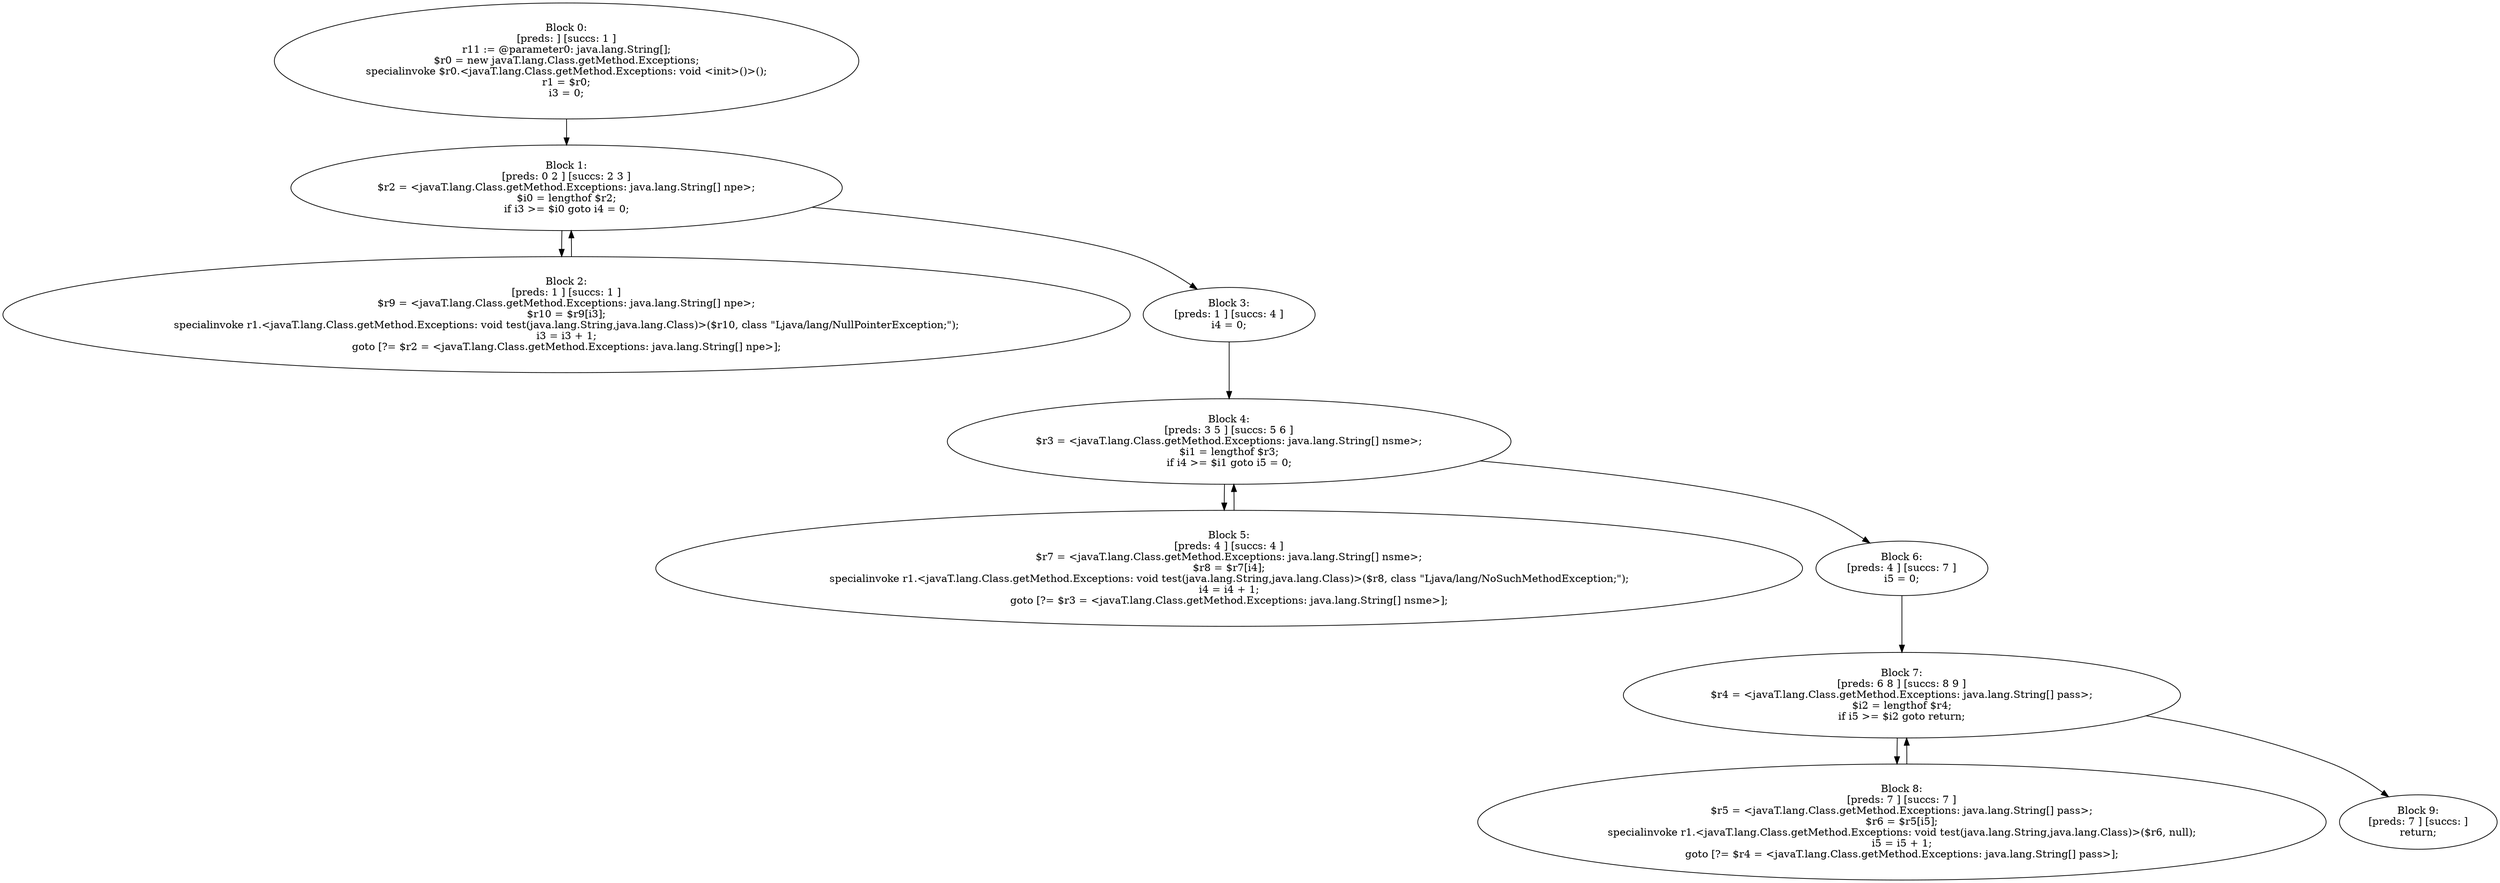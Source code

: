 digraph "unitGraph" {
    "Block 0:
[preds: ] [succs: 1 ]
r11 := @parameter0: java.lang.String[];
$r0 = new javaT.lang.Class.getMethod.Exceptions;
specialinvoke $r0.<javaT.lang.Class.getMethod.Exceptions: void <init>()>();
r1 = $r0;
i3 = 0;
"
    "Block 1:
[preds: 0 2 ] [succs: 2 3 ]
$r2 = <javaT.lang.Class.getMethod.Exceptions: java.lang.String[] npe>;
$i0 = lengthof $r2;
if i3 >= $i0 goto i4 = 0;
"
    "Block 2:
[preds: 1 ] [succs: 1 ]
$r9 = <javaT.lang.Class.getMethod.Exceptions: java.lang.String[] npe>;
$r10 = $r9[i3];
specialinvoke r1.<javaT.lang.Class.getMethod.Exceptions: void test(java.lang.String,java.lang.Class)>($r10, class \"Ljava/lang/NullPointerException;\");
i3 = i3 + 1;
goto [?= $r2 = <javaT.lang.Class.getMethod.Exceptions: java.lang.String[] npe>];
"
    "Block 3:
[preds: 1 ] [succs: 4 ]
i4 = 0;
"
    "Block 4:
[preds: 3 5 ] [succs: 5 6 ]
$r3 = <javaT.lang.Class.getMethod.Exceptions: java.lang.String[] nsme>;
$i1 = lengthof $r3;
if i4 >= $i1 goto i5 = 0;
"
    "Block 5:
[preds: 4 ] [succs: 4 ]
$r7 = <javaT.lang.Class.getMethod.Exceptions: java.lang.String[] nsme>;
$r8 = $r7[i4];
specialinvoke r1.<javaT.lang.Class.getMethod.Exceptions: void test(java.lang.String,java.lang.Class)>($r8, class \"Ljava/lang/NoSuchMethodException;\");
i4 = i4 + 1;
goto [?= $r3 = <javaT.lang.Class.getMethod.Exceptions: java.lang.String[] nsme>];
"
    "Block 6:
[preds: 4 ] [succs: 7 ]
i5 = 0;
"
    "Block 7:
[preds: 6 8 ] [succs: 8 9 ]
$r4 = <javaT.lang.Class.getMethod.Exceptions: java.lang.String[] pass>;
$i2 = lengthof $r4;
if i5 >= $i2 goto return;
"
    "Block 8:
[preds: 7 ] [succs: 7 ]
$r5 = <javaT.lang.Class.getMethod.Exceptions: java.lang.String[] pass>;
$r6 = $r5[i5];
specialinvoke r1.<javaT.lang.Class.getMethod.Exceptions: void test(java.lang.String,java.lang.Class)>($r6, null);
i5 = i5 + 1;
goto [?= $r4 = <javaT.lang.Class.getMethod.Exceptions: java.lang.String[] pass>];
"
    "Block 9:
[preds: 7 ] [succs: ]
return;
"
    "Block 0:
[preds: ] [succs: 1 ]
r11 := @parameter0: java.lang.String[];
$r0 = new javaT.lang.Class.getMethod.Exceptions;
specialinvoke $r0.<javaT.lang.Class.getMethod.Exceptions: void <init>()>();
r1 = $r0;
i3 = 0;
"->"Block 1:
[preds: 0 2 ] [succs: 2 3 ]
$r2 = <javaT.lang.Class.getMethod.Exceptions: java.lang.String[] npe>;
$i0 = lengthof $r2;
if i3 >= $i0 goto i4 = 0;
";
    "Block 1:
[preds: 0 2 ] [succs: 2 3 ]
$r2 = <javaT.lang.Class.getMethod.Exceptions: java.lang.String[] npe>;
$i0 = lengthof $r2;
if i3 >= $i0 goto i4 = 0;
"->"Block 2:
[preds: 1 ] [succs: 1 ]
$r9 = <javaT.lang.Class.getMethod.Exceptions: java.lang.String[] npe>;
$r10 = $r9[i3];
specialinvoke r1.<javaT.lang.Class.getMethod.Exceptions: void test(java.lang.String,java.lang.Class)>($r10, class \"Ljava/lang/NullPointerException;\");
i3 = i3 + 1;
goto [?= $r2 = <javaT.lang.Class.getMethod.Exceptions: java.lang.String[] npe>];
";
    "Block 1:
[preds: 0 2 ] [succs: 2 3 ]
$r2 = <javaT.lang.Class.getMethod.Exceptions: java.lang.String[] npe>;
$i0 = lengthof $r2;
if i3 >= $i0 goto i4 = 0;
"->"Block 3:
[preds: 1 ] [succs: 4 ]
i4 = 0;
";
    "Block 2:
[preds: 1 ] [succs: 1 ]
$r9 = <javaT.lang.Class.getMethod.Exceptions: java.lang.String[] npe>;
$r10 = $r9[i3];
specialinvoke r1.<javaT.lang.Class.getMethod.Exceptions: void test(java.lang.String,java.lang.Class)>($r10, class \"Ljava/lang/NullPointerException;\");
i3 = i3 + 1;
goto [?= $r2 = <javaT.lang.Class.getMethod.Exceptions: java.lang.String[] npe>];
"->"Block 1:
[preds: 0 2 ] [succs: 2 3 ]
$r2 = <javaT.lang.Class.getMethod.Exceptions: java.lang.String[] npe>;
$i0 = lengthof $r2;
if i3 >= $i0 goto i4 = 0;
";
    "Block 3:
[preds: 1 ] [succs: 4 ]
i4 = 0;
"->"Block 4:
[preds: 3 5 ] [succs: 5 6 ]
$r3 = <javaT.lang.Class.getMethod.Exceptions: java.lang.String[] nsme>;
$i1 = lengthof $r3;
if i4 >= $i1 goto i5 = 0;
";
    "Block 4:
[preds: 3 5 ] [succs: 5 6 ]
$r3 = <javaT.lang.Class.getMethod.Exceptions: java.lang.String[] nsme>;
$i1 = lengthof $r3;
if i4 >= $i1 goto i5 = 0;
"->"Block 5:
[preds: 4 ] [succs: 4 ]
$r7 = <javaT.lang.Class.getMethod.Exceptions: java.lang.String[] nsme>;
$r8 = $r7[i4];
specialinvoke r1.<javaT.lang.Class.getMethod.Exceptions: void test(java.lang.String,java.lang.Class)>($r8, class \"Ljava/lang/NoSuchMethodException;\");
i4 = i4 + 1;
goto [?= $r3 = <javaT.lang.Class.getMethod.Exceptions: java.lang.String[] nsme>];
";
    "Block 4:
[preds: 3 5 ] [succs: 5 6 ]
$r3 = <javaT.lang.Class.getMethod.Exceptions: java.lang.String[] nsme>;
$i1 = lengthof $r3;
if i4 >= $i1 goto i5 = 0;
"->"Block 6:
[preds: 4 ] [succs: 7 ]
i5 = 0;
";
    "Block 5:
[preds: 4 ] [succs: 4 ]
$r7 = <javaT.lang.Class.getMethod.Exceptions: java.lang.String[] nsme>;
$r8 = $r7[i4];
specialinvoke r1.<javaT.lang.Class.getMethod.Exceptions: void test(java.lang.String,java.lang.Class)>($r8, class \"Ljava/lang/NoSuchMethodException;\");
i4 = i4 + 1;
goto [?= $r3 = <javaT.lang.Class.getMethod.Exceptions: java.lang.String[] nsme>];
"->"Block 4:
[preds: 3 5 ] [succs: 5 6 ]
$r3 = <javaT.lang.Class.getMethod.Exceptions: java.lang.String[] nsme>;
$i1 = lengthof $r3;
if i4 >= $i1 goto i5 = 0;
";
    "Block 6:
[preds: 4 ] [succs: 7 ]
i5 = 0;
"->"Block 7:
[preds: 6 8 ] [succs: 8 9 ]
$r4 = <javaT.lang.Class.getMethod.Exceptions: java.lang.String[] pass>;
$i2 = lengthof $r4;
if i5 >= $i2 goto return;
";
    "Block 7:
[preds: 6 8 ] [succs: 8 9 ]
$r4 = <javaT.lang.Class.getMethod.Exceptions: java.lang.String[] pass>;
$i2 = lengthof $r4;
if i5 >= $i2 goto return;
"->"Block 8:
[preds: 7 ] [succs: 7 ]
$r5 = <javaT.lang.Class.getMethod.Exceptions: java.lang.String[] pass>;
$r6 = $r5[i5];
specialinvoke r1.<javaT.lang.Class.getMethod.Exceptions: void test(java.lang.String,java.lang.Class)>($r6, null);
i5 = i5 + 1;
goto [?= $r4 = <javaT.lang.Class.getMethod.Exceptions: java.lang.String[] pass>];
";
    "Block 7:
[preds: 6 8 ] [succs: 8 9 ]
$r4 = <javaT.lang.Class.getMethod.Exceptions: java.lang.String[] pass>;
$i2 = lengthof $r4;
if i5 >= $i2 goto return;
"->"Block 9:
[preds: 7 ] [succs: ]
return;
";
    "Block 8:
[preds: 7 ] [succs: 7 ]
$r5 = <javaT.lang.Class.getMethod.Exceptions: java.lang.String[] pass>;
$r6 = $r5[i5];
specialinvoke r1.<javaT.lang.Class.getMethod.Exceptions: void test(java.lang.String,java.lang.Class)>($r6, null);
i5 = i5 + 1;
goto [?= $r4 = <javaT.lang.Class.getMethod.Exceptions: java.lang.String[] pass>];
"->"Block 7:
[preds: 6 8 ] [succs: 8 9 ]
$r4 = <javaT.lang.Class.getMethod.Exceptions: java.lang.String[] pass>;
$i2 = lengthof $r4;
if i5 >= $i2 goto return;
";
}
